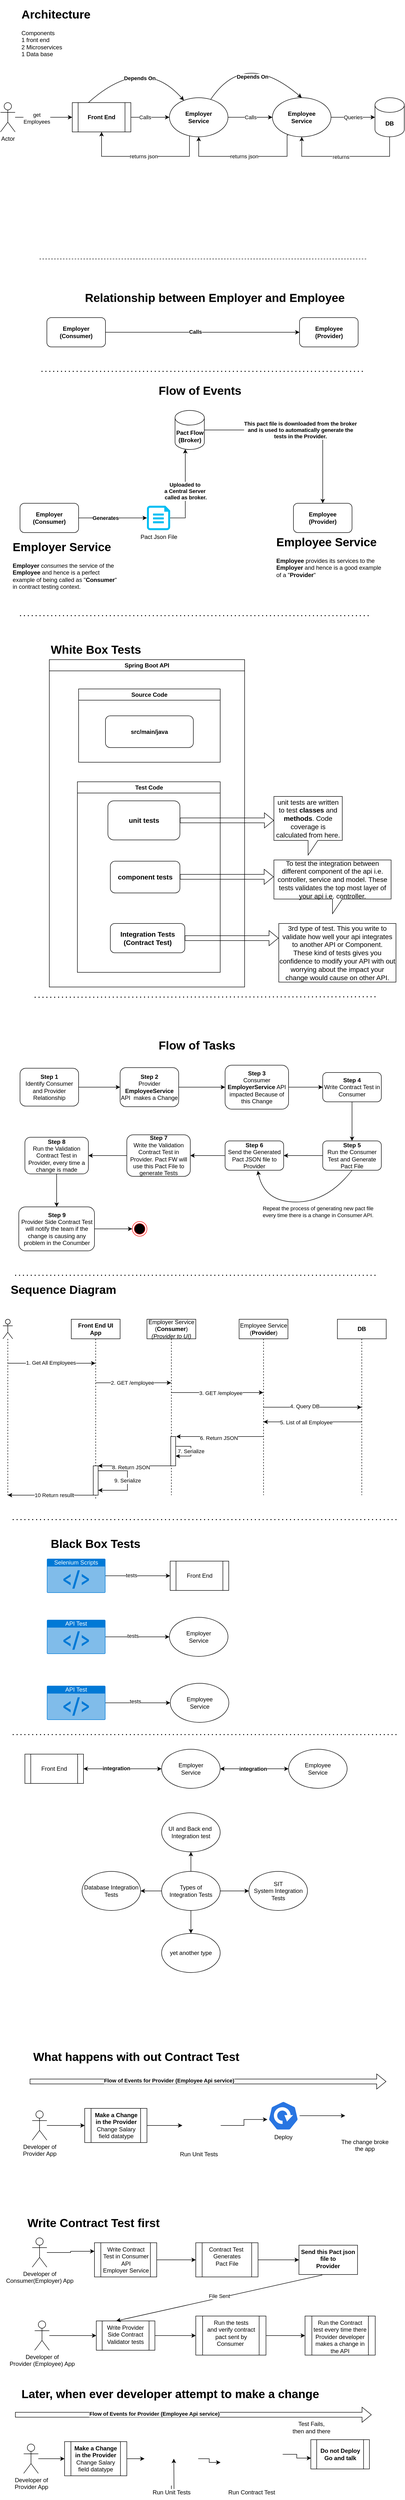 <mxfile version="21.2.3" type="github">
  <diagram name="Page-1" id="hXCuwG57mc-VUr_f1HP0">
    <mxGraphModel dx="1290" dy="1845" grid="1" gridSize="10" guides="1" tooltips="1" connect="1" arrows="1" fold="1" page="1" pageScale="1" pageWidth="827" pageHeight="1169" math="0" shadow="0">
      <root>
        <mxCell id="0" />
        <mxCell id="1" parent="0" />
        <mxCell id="xuCpeB7rJ87xg6paWrhZ-11" style="edgeStyle=orthogonalEdgeStyle;rounded=0;orthogonalLoop=1;jettySize=auto;html=1;entryX=0;entryY=0.5;entryDx=0;entryDy=0;entryPerimeter=0;" parent="1" source="xuCpeB7rJ87xg6paWrhZ-1" target="xuCpeB7rJ87xg6paWrhZ-6" edge="1">
          <mxGeometry relative="1" as="geometry" />
        </mxCell>
        <mxCell id="xuCpeB7rJ87xg6paWrhZ-12" value="Generates" style="edgeLabel;html=1;align=center;verticalAlign=middle;resizable=0;points=[];fontStyle=1" parent="xuCpeB7rJ87xg6paWrhZ-11" vertex="1" connectable="0">
          <mxGeometry x="-0.214" relative="1" as="geometry">
            <mxPoint as="offset" />
          </mxGeometry>
        </mxCell>
        <mxCell id="xuCpeB7rJ87xg6paWrhZ-1" value="Employer&lt;br&gt;(Consumer)" style="rounded=1;whiteSpace=wrap;html=1;fontStyle=1" parent="1" vertex="1">
          <mxGeometry x="40" y="480" width="120" height="60" as="geometry" />
        </mxCell>
        <mxCell id="xuCpeB7rJ87xg6paWrhZ-2" value="Employee&lt;br&gt;(Provider)" style="rounded=1;whiteSpace=wrap;html=1;fontStyle=1" parent="1" vertex="1">
          <mxGeometry x="600" y="480" width="120" height="60" as="geometry" />
        </mxCell>
        <mxCell id="xuCpeB7rJ87xg6paWrhZ-10" value="&lt;b&gt;This pact file is downloaded from the broker&lt;br&gt;and is used to automatically generate the&lt;br&gt;tests in the Provider.&lt;/b&gt;" style="edgeStyle=orthogonalEdgeStyle;rounded=0;orthogonalLoop=1;jettySize=auto;html=1;" parent="1" source="xuCpeB7rJ87xg6paWrhZ-3" target="xuCpeB7rJ87xg6paWrhZ-2" edge="1">
          <mxGeometry relative="1" as="geometry" />
        </mxCell>
        <mxCell id="xuCpeB7rJ87xg6paWrhZ-3" value="Pact Flow&lt;br&gt;(Broker)" style="shape=cylinder3;whiteSpace=wrap;html=1;boundedLbl=1;backgroundOutline=1;size=15;fontStyle=1" parent="1" vertex="1">
          <mxGeometry x="357.5" y="290" width="60" height="80" as="geometry" />
        </mxCell>
        <mxCell id="xuCpeB7rJ87xg6paWrhZ-4" value="&lt;h1&gt;Employer Service&lt;/h1&gt;&lt;p&gt;&lt;b&gt;Employer&lt;/b&gt;&amp;nbsp;c&lt;i&gt;onsumes&lt;/i&gt; the service of the &lt;b&gt;Employee&lt;/b&gt; and hence is a perfect example of being called as &quot;&lt;b&gt;Consumer&lt;/b&gt;&quot; in contract testing context.&lt;/p&gt;" style="text;html=1;strokeColor=none;fillColor=none;spacing=5;spacingTop=-20;whiteSpace=wrap;overflow=hidden;rounded=0;" parent="1" vertex="1">
          <mxGeometry x="20" y="550" width="225" height="120" as="geometry" />
        </mxCell>
        <mxCell id="xuCpeB7rJ87xg6paWrhZ-5" value="&lt;h1&gt;Employee Service&amp;nbsp;&lt;/h1&gt;&lt;p&gt;&lt;b&gt;Employee&lt;/b&gt;&amp;nbsp;provides its services to the &lt;b&gt;Employer&lt;/b&gt;&amp;nbsp;and hence is a good example of a &quot;&lt;b&gt;Provider&lt;/b&gt;&quot;&lt;/p&gt;" style="text;html=1;strokeColor=none;fillColor=none;spacing=5;spacingTop=-20;whiteSpace=wrap;overflow=hidden;rounded=0;" parent="1" vertex="1">
          <mxGeometry x="560" y="540" width="225" height="120" as="geometry" />
        </mxCell>
        <mxCell id="xuCpeB7rJ87xg6paWrhZ-9" value="&lt;b&gt;Uploaded to&amp;nbsp;&lt;br&gt;a Central Server&amp;nbsp;&lt;br&gt;called as broker.&lt;/b&gt;" style="edgeStyle=orthogonalEdgeStyle;rounded=0;orthogonalLoop=1;jettySize=auto;html=1;entryX=0.35;entryY=0.988;entryDx=0;entryDy=0;entryPerimeter=0;" parent="1" source="xuCpeB7rJ87xg6paWrhZ-6" target="xuCpeB7rJ87xg6paWrhZ-3" edge="1">
          <mxGeometry relative="1" as="geometry" />
        </mxCell>
        <mxCell id="xuCpeB7rJ87xg6paWrhZ-6" value="Pact Json File" style="verticalLabelPosition=bottom;html=1;verticalAlign=top;align=center;strokeColor=none;fillColor=#00BEF2;shape=mxgraph.azure.cloud_services_configuration_file;pointerEvents=1;" parent="1" vertex="1">
          <mxGeometry x="300" y="485" width="47.5" height="50" as="geometry" />
        </mxCell>
        <mxCell id="xuCpeB7rJ87xg6paWrhZ-15" style="edgeStyle=orthogonalEdgeStyle;rounded=0;orthogonalLoop=1;jettySize=auto;html=1;entryX=0;entryY=0.5;entryDx=0;entryDy=0;" parent="1" source="xuCpeB7rJ87xg6paWrhZ-13" target="xuCpeB7rJ87xg6paWrhZ-14" edge="1">
          <mxGeometry relative="1" as="geometry" />
        </mxCell>
        <mxCell id="xuCpeB7rJ87xg6paWrhZ-16" value="Calls" style="edgeLabel;html=1;align=center;verticalAlign=middle;resizable=0;points=[];fontStyle=1" parent="xuCpeB7rJ87xg6paWrhZ-15" vertex="1" connectable="0">
          <mxGeometry x="-0.077" y="1" relative="1" as="geometry">
            <mxPoint as="offset" />
          </mxGeometry>
        </mxCell>
        <mxCell id="xuCpeB7rJ87xg6paWrhZ-13" value="Employer&lt;br&gt;(Consumer)" style="rounded=1;whiteSpace=wrap;html=1;fontStyle=1" parent="1" vertex="1">
          <mxGeometry x="95" y="100" width="120" height="60" as="geometry" />
        </mxCell>
        <mxCell id="xuCpeB7rJ87xg6paWrhZ-14" value="Employee&lt;br&gt;(Provider)" style="rounded=1;whiteSpace=wrap;html=1;fontStyle=1" parent="1" vertex="1">
          <mxGeometry x="612.5" y="100" width="120" height="60" as="geometry" />
        </mxCell>
        <mxCell id="xuCpeB7rJ87xg6paWrhZ-17" value="" style="endArrow=none;dashed=1;html=1;dashPattern=1 3;strokeWidth=2;rounded=0;" parent="1" edge="1">
          <mxGeometry width="50" height="50" relative="1" as="geometry">
            <mxPoint x="84" y="210" as="sourcePoint" />
            <mxPoint x="744" y="210" as="targetPoint" />
          </mxGeometry>
        </mxCell>
        <mxCell id="xuCpeB7rJ87xg6paWrhZ-18" value="&lt;h1&gt;Flow of Events&lt;/h1&gt;" style="text;html=1;strokeColor=none;fillColor=none;spacing=5;spacingTop=-20;whiteSpace=wrap;overflow=hidden;rounded=0;" parent="1" vertex="1">
          <mxGeometry x="319" y="230" width="190" height="30" as="geometry" />
        </mxCell>
        <mxCell id="xuCpeB7rJ87xg6paWrhZ-19" value="&lt;h1&gt;Relationship between Employer and Employee&lt;/h1&gt;" style="text;html=1;strokeColor=none;fillColor=none;spacing=5;spacingTop=-20;whiteSpace=wrap;overflow=hidden;rounded=0;" parent="1" vertex="1">
          <mxGeometry x="167.5" y="40" width="565" height="60" as="geometry" />
        </mxCell>
        <mxCell id="xuCpeB7rJ87xg6paWrhZ-20" value="" style="endArrow=none;dashed=1;html=1;dashPattern=1 3;strokeWidth=2;rounded=0;" parent="1" edge="1">
          <mxGeometry width="50" height="50" relative="1" as="geometry">
            <mxPoint x="40" y="710" as="sourcePoint" />
            <mxPoint x="760" y="710" as="targetPoint" />
          </mxGeometry>
        </mxCell>
        <mxCell id="xuCpeB7rJ87xg6paWrhZ-21" value="Spring Boot API" style="swimlane;whiteSpace=wrap;html=1;fontStyle=1" parent="1" vertex="1">
          <mxGeometry x="100" y="800" width="400" height="670" as="geometry" />
        </mxCell>
        <mxCell id="xuCpeB7rJ87xg6paWrhZ-25" value="Test Code" style="swimlane;whiteSpace=wrap;html=1;fontStyle=1" parent="xuCpeB7rJ87xg6paWrhZ-21" vertex="1">
          <mxGeometry x="57.5" y="250" width="292.5" height="390" as="geometry" />
        </mxCell>
        <mxCell id="xuCpeB7rJ87xg6paWrhZ-28" value="&lt;font style=&quot;font-size: 14px;&quot;&gt;unit tests&lt;/font&gt;" style="rounded=1;whiteSpace=wrap;html=1;fontStyle=1" parent="xuCpeB7rJ87xg6paWrhZ-25" vertex="1">
          <mxGeometry x="62.5" y="39" width="147.5" height="80" as="geometry" />
        </mxCell>
        <mxCell id="xuCpeB7rJ87xg6paWrhZ-29" value="&lt;font style=&quot;font-size: 14px;&quot;&gt;component tests&lt;/font&gt;" style="rounded=1;whiteSpace=wrap;html=1;fontStyle=1" parent="xuCpeB7rJ87xg6paWrhZ-25" vertex="1">
          <mxGeometry x="67.5" y="162.5" width="142.5" height="65" as="geometry" />
        </mxCell>
        <mxCell id="xuCpeB7rJ87xg6paWrhZ-30" value="&lt;font style=&quot;font-size: 14px;&quot;&gt;Integration Tests&lt;br&gt;(Contract Test)&lt;/font&gt;" style="rounded=1;whiteSpace=wrap;html=1;fontStyle=1" parent="xuCpeB7rJ87xg6paWrhZ-25" vertex="1">
          <mxGeometry x="67.5" y="290" width="152.5" height="60" as="geometry" />
        </mxCell>
        <mxCell id="xuCpeB7rJ87xg6paWrhZ-37" value="" style="shape=flexArrow;endArrow=classic;html=1;rounded=0;" parent="xuCpeB7rJ87xg6paWrhZ-25" edge="1">
          <mxGeometry width="50" height="50" relative="1" as="geometry">
            <mxPoint x="210" y="194.5" as="sourcePoint" />
            <mxPoint x="402" y="194.5" as="targetPoint" />
          </mxGeometry>
        </mxCell>
        <mxCell id="xuCpeB7rJ87xg6paWrhZ-26" value="Source Code" style="swimlane;whiteSpace=wrap;html=1;fontStyle=1" parent="xuCpeB7rJ87xg6paWrhZ-21" vertex="1">
          <mxGeometry x="60" y="60" width="290" height="150" as="geometry" />
        </mxCell>
        <mxCell id="xuCpeB7rJ87xg6paWrhZ-27" value="src/main/java" style="rounded=1;whiteSpace=wrap;html=1;fontStyle=1" parent="xuCpeB7rJ87xg6paWrhZ-26" vertex="1">
          <mxGeometry x="55" y="55" width="180" height="65" as="geometry" />
        </mxCell>
        <mxCell id="xuCpeB7rJ87xg6paWrhZ-41" value="" style="shape=flexArrow;endArrow=classic;html=1;rounded=0;" parent="xuCpeB7rJ87xg6paWrhZ-21" edge="1">
          <mxGeometry width="50" height="50" relative="1" as="geometry">
            <mxPoint x="277.5" y="570" as="sourcePoint" />
            <mxPoint x="469.5" y="570" as="targetPoint" />
          </mxGeometry>
        </mxCell>
        <mxCell id="xuCpeB7rJ87xg6paWrhZ-35" value="" style="shape=flexArrow;endArrow=classic;html=1;rounded=0;" parent="1" source="xuCpeB7rJ87xg6paWrhZ-28" edge="1">
          <mxGeometry width="50" height="50" relative="1" as="geometry">
            <mxPoint x="430" y="1220" as="sourcePoint" />
            <mxPoint x="560" y="1129" as="targetPoint" />
          </mxGeometry>
        </mxCell>
        <mxCell id="xuCpeB7rJ87xg6paWrhZ-36" value="&lt;font style=&quot;font-size: 14px;&quot;&gt;unit tests are written to test &lt;b&gt;classes&lt;/b&gt; and &lt;b&gt;methods&lt;/b&gt;.&amp;nbsp;Code coverage is calculated from here.&lt;/font&gt;" style="shape=callout;whiteSpace=wrap;html=1;perimeter=calloutPerimeter;fontStyle=0" parent="1" vertex="1">
          <mxGeometry x="560" y="1080" width="140" height="120" as="geometry" />
        </mxCell>
        <mxCell id="xuCpeB7rJ87xg6paWrhZ-40" value="&lt;font style=&quot;font-size: 14px;&quot;&gt;To test the integration between different component of the api i.e. controller, service and model. These tests validates the top most layer of your api i.e. controller.&lt;/font&gt;" style="shape=callout;whiteSpace=wrap;html=1;perimeter=calloutPerimeter;fontStyle=0" parent="1" vertex="1">
          <mxGeometry x="560" y="1210" width="240" height="110" as="geometry" />
        </mxCell>
        <mxCell id="xuCpeB7rJ87xg6paWrhZ-42" value="&lt;font style=&quot;font-size: 14px;&quot;&gt;3rd type of test. This you write to validate how well your api integrates to another API or Component.&lt;br&gt;These kind of tests gives you confidence to modify your API with out worrying about the impact your change would cause on other API.&lt;/font&gt;" style="shape=callout;whiteSpace=wrap;html=1;perimeter=calloutPerimeter;fontStyle=0;size=0;position=0.17;position2=0.54;base=39;" parent="1" vertex="1">
          <mxGeometry x="570" y="1340" width="240" height="120" as="geometry" />
        </mxCell>
        <mxCell id="xuCpeB7rJ87xg6paWrhZ-43" value="" style="endArrow=none;dashed=1;html=1;dashPattern=1 3;strokeWidth=2;rounded=0;" parent="1" edge="1">
          <mxGeometry width="50" height="50" relative="1" as="geometry">
            <mxPoint x="70" y="1491" as="sourcePoint" />
            <mxPoint x="770" y="1490" as="targetPoint" />
          </mxGeometry>
        </mxCell>
        <mxCell id="SSDfRQaTrfwXQpy7WAfe-3" value="" style="edgeStyle=orthogonalEdgeStyle;rounded=0;orthogonalLoop=1;jettySize=auto;html=1;" parent="1" source="SSDfRQaTrfwXQpy7WAfe-1" target="SSDfRQaTrfwXQpy7WAfe-2" edge="1">
          <mxGeometry relative="1" as="geometry" />
        </mxCell>
        <mxCell id="SSDfRQaTrfwXQpy7WAfe-1" value="&lt;b&gt;Step 1&lt;/b&gt;&lt;br&gt;Identify Consumer and Provider Relationship" style="rounded=1;whiteSpace=wrap;html=1;" parent="1" vertex="1">
          <mxGeometry x="40" y="1636.25" width="120" height="77.5" as="geometry" />
        </mxCell>
        <mxCell id="SSDfRQaTrfwXQpy7WAfe-5" value="" style="edgeStyle=orthogonalEdgeStyle;rounded=0;orthogonalLoop=1;jettySize=auto;html=1;" parent="1" source="SSDfRQaTrfwXQpy7WAfe-2" target="SSDfRQaTrfwXQpy7WAfe-4" edge="1">
          <mxGeometry relative="1" as="geometry" />
        </mxCell>
        <mxCell id="SSDfRQaTrfwXQpy7WAfe-2" value="&lt;b&gt;Step 2&lt;br&gt;&lt;/b&gt;Provider &lt;b&gt;EmployeeService&lt;/b&gt; API&amp;nbsp; makes a Change" style="rounded=1;whiteSpace=wrap;html=1;" parent="1" vertex="1">
          <mxGeometry x="245" y="1635" width="120" height="80" as="geometry" />
        </mxCell>
        <mxCell id="SSDfRQaTrfwXQpy7WAfe-7" value="" style="edgeStyle=orthogonalEdgeStyle;rounded=0;orthogonalLoop=1;jettySize=auto;html=1;" parent="1" source="SSDfRQaTrfwXQpy7WAfe-4" target="SSDfRQaTrfwXQpy7WAfe-6" edge="1">
          <mxGeometry relative="1" as="geometry" />
        </mxCell>
        <mxCell id="SSDfRQaTrfwXQpy7WAfe-4" value="&lt;b&gt;Step 3&lt;br&gt;&lt;/b&gt;Consumer &lt;b&gt;EmployerService&lt;/b&gt; API impacted Because of this Change" style="whiteSpace=wrap;html=1;rounded=1;" parent="1" vertex="1">
          <mxGeometry x="460" y="1630" width="130" height="90" as="geometry" />
        </mxCell>
        <mxCell id="SSDfRQaTrfwXQpy7WAfe-9" value="" style="edgeStyle=orthogonalEdgeStyle;rounded=0;orthogonalLoop=1;jettySize=auto;html=1;" parent="1" source="SSDfRQaTrfwXQpy7WAfe-6" target="SSDfRQaTrfwXQpy7WAfe-8" edge="1">
          <mxGeometry relative="1" as="geometry" />
        </mxCell>
        <mxCell id="SSDfRQaTrfwXQpy7WAfe-6" value="&lt;b&gt;Step 4&lt;br&gt;&lt;/b&gt;Write Contract Test in Consumer" style="whiteSpace=wrap;html=1;rounded=1;" parent="1" vertex="1">
          <mxGeometry x="660" y="1645" width="120" height="60" as="geometry" />
        </mxCell>
        <mxCell id="SSDfRQaTrfwXQpy7WAfe-11" value="" style="edgeStyle=orthogonalEdgeStyle;rounded=0;orthogonalLoop=1;jettySize=auto;html=1;" parent="1" source="SSDfRQaTrfwXQpy7WAfe-8" target="SSDfRQaTrfwXQpy7WAfe-10" edge="1">
          <mxGeometry relative="1" as="geometry" />
        </mxCell>
        <mxCell id="SSDfRQaTrfwXQpy7WAfe-8" value="&lt;b&gt;Step 5&lt;br&gt;&lt;/b&gt;Run the Consumer Test and Generate Pact File" style="whiteSpace=wrap;html=1;rounded=1;" parent="1" vertex="1">
          <mxGeometry x="660" y="1785" width="120" height="60" as="geometry" />
        </mxCell>
        <mxCell id="SSDfRQaTrfwXQpy7WAfe-13" value="" style="edgeStyle=orthogonalEdgeStyle;rounded=0;orthogonalLoop=1;jettySize=auto;html=1;" parent="1" source="SSDfRQaTrfwXQpy7WAfe-10" target="SSDfRQaTrfwXQpy7WAfe-12" edge="1">
          <mxGeometry relative="1" as="geometry" />
        </mxCell>
        <mxCell id="SSDfRQaTrfwXQpy7WAfe-10" value="&lt;b&gt;Step 6&lt;br&gt;&lt;/b&gt;Send the Generated Pact JSON file to Provider" style="whiteSpace=wrap;html=1;rounded=1;" parent="1" vertex="1">
          <mxGeometry x="460" y="1785" width="120" height="60" as="geometry" />
        </mxCell>
        <mxCell id="SSDfRQaTrfwXQpy7WAfe-15" value="" style="edgeStyle=orthogonalEdgeStyle;rounded=0;orthogonalLoop=1;jettySize=auto;html=1;" parent="1" source="SSDfRQaTrfwXQpy7WAfe-12" target="SSDfRQaTrfwXQpy7WAfe-14" edge="1">
          <mxGeometry relative="1" as="geometry" />
        </mxCell>
        <mxCell id="SSDfRQaTrfwXQpy7WAfe-12" value="&lt;b&gt;Step 7&lt;br&gt;&lt;/b&gt;Write the Validation Contract Test in Provider. Pact FW will use this Pact File to generate Tests" style="whiteSpace=wrap;html=1;rounded=1;" parent="1" vertex="1">
          <mxGeometry x="258.75" y="1772.5" width="130" height="85" as="geometry" />
        </mxCell>
        <mxCell id="SSDfRQaTrfwXQpy7WAfe-17" value="" style="edgeStyle=orthogonalEdgeStyle;rounded=0;orthogonalLoop=1;jettySize=auto;html=1;" parent="1" source="SSDfRQaTrfwXQpy7WAfe-14" target="SSDfRQaTrfwXQpy7WAfe-16" edge="1">
          <mxGeometry relative="1" as="geometry" />
        </mxCell>
        <mxCell id="SSDfRQaTrfwXQpy7WAfe-14" value="&lt;b&gt;Step 8&lt;br&gt;&lt;/b&gt;Run the Validation Contract Test in Provider, every time a change is made" style="whiteSpace=wrap;html=1;rounded=1;" parent="1" vertex="1">
          <mxGeometry x="50" y="1777.5" width="130" height="75" as="geometry" />
        </mxCell>
        <mxCell id="SSDfRQaTrfwXQpy7WAfe-21" style="edgeStyle=orthogonalEdgeStyle;rounded=0;orthogonalLoop=1;jettySize=auto;html=1;" parent="1" source="SSDfRQaTrfwXQpy7WAfe-16" target="SSDfRQaTrfwXQpy7WAfe-20" edge="1">
          <mxGeometry relative="1" as="geometry" />
        </mxCell>
        <mxCell id="SSDfRQaTrfwXQpy7WAfe-16" value="&lt;b&gt;Step 9&lt;br&gt;&lt;/b&gt;Provider Side Contract Test will notify the team if the change is causing any problem in the Conumber" style="whiteSpace=wrap;html=1;rounded=1;" parent="1" vertex="1">
          <mxGeometry x="37.5" y="1920" width="155" height="90" as="geometry" />
        </mxCell>
        <mxCell id="SSDfRQaTrfwXQpy7WAfe-20" value="" style="ellipse;html=1;shape=endState;fillColor=#000000;strokeColor=#ff0000;" parent="1" vertex="1">
          <mxGeometry x="270" y="1950" width="30" height="30" as="geometry" />
        </mxCell>
        <mxCell id="SSDfRQaTrfwXQpy7WAfe-23" value="&lt;h1&gt;Flow of Tasks&lt;/h1&gt;&lt;p&gt;&lt;br&gt;&lt;/p&gt;" style="text;html=1;strokeColor=none;fillColor=none;spacing=5;spacingTop=-20;whiteSpace=wrap;overflow=hidden;rounded=0;" parent="1" vertex="1">
          <mxGeometry x="319" y="1570" width="177.5" height="40" as="geometry" />
        </mxCell>
        <mxCell id="SSDfRQaTrfwXQpy7WAfe-24" value="" style="curved=1;endArrow=classic;html=1;rounded=0;exitX=0.5;exitY=1;exitDx=0;exitDy=0;entryX=0.558;entryY=1.017;entryDx=0;entryDy=0;entryPerimeter=0;" parent="1" source="SSDfRQaTrfwXQpy7WAfe-8" target="SSDfRQaTrfwXQpy7WAfe-10" edge="1">
          <mxGeometry width="50" height="50" relative="1" as="geometry">
            <mxPoint x="400" y="1770" as="sourcePoint" />
            <mxPoint x="450" y="1720" as="targetPoint" />
            <Array as="points">
              <mxPoint x="670" y="1910" />
              <mxPoint x="540" y="1910" />
            </Array>
          </mxGeometry>
        </mxCell>
        <mxCell id="SSDfRQaTrfwXQpy7WAfe-25" value="Repeat the process of generating new pact file&lt;br&gt;every time there is a change in Consumer API." style="edgeLabel;html=1;align=center;verticalAlign=middle;resizable=0;points=[];" parent="SSDfRQaTrfwXQpy7WAfe-24" vertex="1" connectable="0">
          <mxGeometry x="0.125" y="-1" relative="1" as="geometry">
            <mxPoint x="54" y="21" as="offset" />
          </mxGeometry>
        </mxCell>
        <mxCell id="ojbrKZzcA-9iVjjLfroX-1" value="" style="endArrow=none;dashed=1;html=1;dashPattern=1 3;strokeWidth=2;rounded=0;" parent="1" edge="1">
          <mxGeometry width="50" height="50" relative="1" as="geometry">
            <mxPoint x="30" y="2060" as="sourcePoint" />
            <mxPoint x="770" y="2060" as="targetPoint" />
          </mxGeometry>
        </mxCell>
        <mxCell id="ojbrKZzcA-9iVjjLfroX-6" style="edgeStyle=elbowEdgeStyle;rounded=0;orthogonalLoop=1;jettySize=auto;html=1;elbow=vertical;curved=0;" parent="1" source="ojbrKZzcA-9iVjjLfroX-2" target="5X4z96DP56Vmgs2SkKgL-27" edge="1">
          <mxGeometry relative="1" as="geometry">
            <Array as="points">
              <mxPoint x="120" y="2240" />
            </Array>
            <mxPoint x="180" y="2240" as="targetPoint" />
          </mxGeometry>
        </mxCell>
        <mxCell id="ojbrKZzcA-9iVjjLfroX-10" value="1. Get All Employees" style="edgeLabel;html=1;align=center;verticalAlign=middle;resizable=0;points=[];" parent="ojbrKZzcA-9iVjjLfroX-6" vertex="1" connectable="0">
          <mxGeometry x="-0.374" y="1" relative="1" as="geometry">
            <mxPoint x="32" as="offset" />
          </mxGeometry>
        </mxCell>
        <mxCell id="ojbrKZzcA-9iVjjLfroX-2" value="" style="shape=umlLifeline;perimeter=lifelinePerimeter;whiteSpace=wrap;html=1;container=1;dropTarget=0;collapsible=0;recursiveResize=0;outlineConnect=0;portConstraint=eastwest;newEdgeStyle={&quot;edgeStyle&quot;:&quot;elbowEdgeStyle&quot;,&quot;elbow&quot;:&quot;vertical&quot;,&quot;curved&quot;:0,&quot;rounded&quot;:0};participant=umlActor;" parent="1" vertex="1">
          <mxGeometry x="5" y="2150" width="20" height="360" as="geometry" />
        </mxCell>
        <mxCell id="ojbrKZzcA-9iVjjLfroX-7" style="edgeStyle=elbowEdgeStyle;rounded=0;orthogonalLoop=1;jettySize=auto;html=1;elbow=vertical;curved=0;" parent="1" source="5X4z96DP56Vmgs2SkKgL-27" target="ojbrKZzcA-9iVjjLfroX-3" edge="1">
          <mxGeometry relative="1" as="geometry">
            <Array as="points">
              <mxPoint x="260" y="2280" />
            </Array>
          </mxGeometry>
        </mxCell>
        <mxCell id="ojbrKZzcA-9iVjjLfroX-11" value="2. GET /employee" style="edgeLabel;html=1;align=center;verticalAlign=middle;resizable=0;points=[];" parent="ojbrKZzcA-9iVjjLfroX-7" vertex="1" connectable="0">
          <mxGeometry x="-0.253" y="3" relative="1" as="geometry">
            <mxPoint x="17" y="3" as="offset" />
          </mxGeometry>
        </mxCell>
        <mxCell id="ojbrKZzcA-9iVjjLfroX-19" style="edgeStyle=elbowEdgeStyle;rounded=0;orthogonalLoop=1;jettySize=auto;html=1;elbow=vertical;curved=0;entryX=1;entryY=0;entryDx=0;entryDy=0;entryPerimeter=0;" parent="1" target="5X4z96DP56Vmgs2SkKgL-28" edge="1">
          <mxGeometry relative="1" as="geometry">
            <Array as="points">
              <mxPoint x="229.25" y="2450" />
            </Array>
            <mxPoint x="358.75" y="2450" as="sourcePoint" />
            <mxPoint x="209.25" y="2450" as="targetPoint" />
          </mxGeometry>
        </mxCell>
        <mxCell id="ojbrKZzcA-9iVjjLfroX-20" value="8. Return JSON" style="edgeLabel;html=1;align=center;verticalAlign=middle;resizable=0;points=[];" parent="ojbrKZzcA-9iVjjLfroX-19" vertex="1" connectable="0">
          <mxGeometry x="0.174" y="3" relative="1" as="geometry">
            <mxPoint x="1" as="offset" />
          </mxGeometry>
        </mxCell>
        <mxCell id="5X4z96DP56Vmgs2SkKgL-32" style="edgeStyle=elbowEdgeStyle;rounded=0;orthogonalLoop=1;jettySize=auto;html=1;elbow=vertical;curved=0;" parent="1" source="ojbrKZzcA-9iVjjLfroX-3" target="ojbrKZzcA-9iVjjLfroX-4" edge="1">
          <mxGeometry relative="1" as="geometry">
            <Array as="points">
              <mxPoint x="450" y="2300" />
            </Array>
          </mxGeometry>
        </mxCell>
        <mxCell id="5X4z96DP56Vmgs2SkKgL-33" value="3. GET /employee" style="edgeLabel;html=1;align=center;verticalAlign=middle;resizable=0;points=[];" parent="5X4z96DP56Vmgs2SkKgL-32" vertex="1" connectable="0">
          <mxGeometry x="-0.507" y="-1" relative="1" as="geometry">
            <mxPoint x="54" as="offset" />
          </mxGeometry>
        </mxCell>
        <mxCell id="ojbrKZzcA-9iVjjLfroX-3" value="Employer Service&lt;br&gt;(&lt;b&gt;Consumer&lt;/b&gt;)&lt;br&gt;&lt;i&gt;(Provider to UI)&lt;/i&gt;" style="shape=umlLifeline;perimeter=lifelinePerimeter;whiteSpace=wrap;html=1;container=1;dropTarget=0;collapsible=0;recursiveResize=0;outlineConnect=0;portConstraint=eastwest;newEdgeStyle={&quot;edgeStyle&quot;:&quot;elbowEdgeStyle&quot;,&quot;elbow&quot;:&quot;vertical&quot;,&quot;curved&quot;:0,&quot;rounded&quot;:0};" parent="1" vertex="1">
          <mxGeometry x="300" y="2150" width="100" height="360" as="geometry" />
        </mxCell>
        <mxCell id="ojbrKZzcA-9iVjjLfroX-16" value="" style="html=1;points=[];perimeter=orthogonalPerimeter;outlineConnect=0;targetShapes=umlLifeline;portConstraint=eastwest;newEdgeStyle={&quot;edgeStyle&quot;:&quot;elbowEdgeStyle&quot;,&quot;elbow&quot;:&quot;vertical&quot;,&quot;curved&quot;:0,&quot;rounded&quot;:0};" parent="ojbrKZzcA-9iVjjLfroX-3" vertex="1">
          <mxGeometry x="48.75" y="240" width="10" height="60" as="geometry" />
        </mxCell>
        <mxCell id="ojbrKZzcA-9iVjjLfroX-18" value="7. Serialize" style="edgeStyle=elbowEdgeStyle;rounded=0;orthogonalLoop=1;jettySize=auto;html=1;elbow=vertical;curved=0;" parent="ojbrKZzcA-9iVjjLfroX-3" source="ojbrKZzcA-9iVjjLfroX-16" target="ojbrKZzcA-9iVjjLfroX-16" edge="1">
          <mxGeometry relative="1" as="geometry">
            <Array as="points">
              <mxPoint x="90" y="260" />
            </Array>
          </mxGeometry>
        </mxCell>
        <mxCell id="ojbrKZzcA-9iVjjLfroX-8" style="edgeStyle=elbowEdgeStyle;rounded=0;orthogonalLoop=1;jettySize=auto;html=1;elbow=vertical;curved=0;" parent="1" source="ojbrKZzcA-9iVjjLfroX-4" target="ojbrKZzcA-9iVjjLfroX-5" edge="1">
          <mxGeometry relative="1" as="geometry">
            <Array as="points">
              <mxPoint x="670" y="2330" />
              <mxPoint x="640" y="2320" />
            </Array>
          </mxGeometry>
        </mxCell>
        <mxCell id="ojbrKZzcA-9iVjjLfroX-9" value="4. Query DB" style="edgeLabel;html=1;align=center;verticalAlign=middle;resizable=0;points=[];" parent="ojbrKZzcA-9iVjjLfroX-8" vertex="1" connectable="0">
          <mxGeometry x="-0.168" y="2" relative="1" as="geometry">
            <mxPoint as="offset" />
          </mxGeometry>
        </mxCell>
        <mxCell id="ojbrKZzcA-9iVjjLfroX-14" style="edgeStyle=elbowEdgeStyle;rounded=0;orthogonalLoop=1;jettySize=auto;html=1;elbow=vertical;curved=0;" parent="1" source="ojbrKZzcA-9iVjjLfroX-4" edge="1">
          <mxGeometry relative="1" as="geometry">
            <mxPoint x="360" y="2390" as="targetPoint" />
            <Array as="points">
              <mxPoint x="430" y="2390" />
            </Array>
          </mxGeometry>
        </mxCell>
        <mxCell id="ojbrKZzcA-9iVjjLfroX-15" value="6. Return JSON" style="edgeLabel;html=1;align=center;verticalAlign=middle;resizable=0;points=[];" parent="ojbrKZzcA-9iVjjLfroX-14" vertex="1" connectable="0">
          <mxGeometry x="0.264" y="3" relative="1" as="geometry">
            <mxPoint x="21" as="offset" />
          </mxGeometry>
        </mxCell>
        <mxCell id="ojbrKZzcA-9iVjjLfroX-4" value="Employee Service&lt;br&gt;(&lt;b&gt;Provider&lt;/b&gt;)" style="shape=umlLifeline;perimeter=lifelinePerimeter;whiteSpace=wrap;html=1;container=1;dropTarget=0;collapsible=0;recursiveResize=0;outlineConnect=0;portConstraint=eastwest;newEdgeStyle={&quot;edgeStyle&quot;:&quot;elbowEdgeStyle&quot;,&quot;elbow&quot;:&quot;vertical&quot;,&quot;curved&quot;:0,&quot;rounded&quot;:0};" parent="1" vertex="1">
          <mxGeometry x="488.75" y="2150" width="100" height="360" as="geometry" />
        </mxCell>
        <mxCell id="ojbrKZzcA-9iVjjLfroX-12" style="edgeStyle=elbowEdgeStyle;rounded=0;orthogonalLoop=1;jettySize=auto;html=1;elbow=vertical;curved=0;" parent="1" source="ojbrKZzcA-9iVjjLfroX-5" target="ojbrKZzcA-9iVjjLfroX-4" edge="1">
          <mxGeometry relative="1" as="geometry">
            <Array as="points">
              <mxPoint x="630" y="2360" />
            </Array>
          </mxGeometry>
        </mxCell>
        <mxCell id="ojbrKZzcA-9iVjjLfroX-13" value="5. List of all Employee" style="edgeLabel;html=1;align=center;verticalAlign=middle;resizable=0;points=[];" parent="ojbrKZzcA-9iVjjLfroX-12" vertex="1" connectable="0">
          <mxGeometry x="0.307" y="1" relative="1" as="geometry">
            <mxPoint x="17" as="offset" />
          </mxGeometry>
        </mxCell>
        <mxCell id="ojbrKZzcA-9iVjjLfroX-5" value="&lt;b&gt;DB&lt;/b&gt;" style="shape=umlLifeline;perimeter=lifelinePerimeter;whiteSpace=wrap;html=1;container=1;dropTarget=0;collapsible=0;recursiveResize=0;outlineConnect=0;portConstraint=eastwest;newEdgeStyle={&quot;edgeStyle&quot;:&quot;elbowEdgeStyle&quot;,&quot;elbow&quot;:&quot;vertical&quot;,&quot;curved&quot;:0,&quot;rounded&quot;:0};" parent="1" vertex="1">
          <mxGeometry x="690" y="2150" width="100" height="360" as="geometry" />
        </mxCell>
        <mxCell id="ojbrKZzcA-9iVjjLfroX-21" value="&lt;h1&gt;Sequence Diagram&lt;/h1&gt;" style="text;html=1;strokeColor=none;fillColor=none;spacing=5;spacingTop=-20;whiteSpace=wrap;overflow=hidden;rounded=0;" parent="1" vertex="1">
          <mxGeometry x="16" y="2070" width="330" height="50" as="geometry" />
        </mxCell>
        <mxCell id="5X4z96DP56Vmgs2SkKgL-1" value="" style="endArrow=none;dashed=1;html=1;rounded=0;" parent="1" edge="1">
          <mxGeometry width="50" height="50" relative="1" as="geometry">
            <mxPoint x="80" y="-20" as="sourcePoint" />
            <mxPoint x="750" y="-20" as="targetPoint" />
          </mxGeometry>
        </mxCell>
        <mxCell id="5X4z96DP56Vmgs2SkKgL-19" style="edgeStyle=orthogonalEdgeStyle;rounded=0;orthogonalLoop=1;jettySize=auto;html=1;entryX=0;entryY=0.5;entryDx=0;entryDy=0;" parent="1" source="5X4z96DP56Vmgs2SkKgL-4" target="5X4z96DP56Vmgs2SkKgL-5" edge="1">
          <mxGeometry relative="1" as="geometry" />
        </mxCell>
        <mxCell id="5X4z96DP56Vmgs2SkKgL-20" value="get&lt;br&gt;Employees" style="edgeLabel;html=1;align=center;verticalAlign=middle;resizable=0;points=[];" parent="5X4z96DP56Vmgs2SkKgL-19" vertex="1" connectable="0">
          <mxGeometry x="-0.25" y="-1" relative="1" as="geometry">
            <mxPoint y="1" as="offset" />
          </mxGeometry>
        </mxCell>
        <mxCell id="5X4z96DP56Vmgs2SkKgL-4" value="Actor" style="shape=umlActor;verticalLabelPosition=bottom;verticalAlign=top;html=1;outlineConnect=0;" parent="1" vertex="1">
          <mxGeometry y="-340" width="30" height="60" as="geometry" />
        </mxCell>
        <mxCell id="5X4z96DP56Vmgs2SkKgL-11" style="edgeStyle=orthogonalEdgeStyle;rounded=0;orthogonalLoop=1;jettySize=auto;html=1;" parent="1" source="5X4z96DP56Vmgs2SkKgL-5" target="5X4z96DP56Vmgs2SkKgL-10" edge="1">
          <mxGeometry relative="1" as="geometry" />
        </mxCell>
        <mxCell id="5X4z96DP56Vmgs2SkKgL-12" value="Calls" style="edgeLabel;html=1;align=center;verticalAlign=middle;resizable=0;points=[];" parent="5X4z96DP56Vmgs2SkKgL-11" vertex="1" connectable="0">
          <mxGeometry x="-0.266" y="1" relative="1" as="geometry">
            <mxPoint y="1" as="offset" />
          </mxGeometry>
        </mxCell>
        <mxCell id="5X4z96DP56Vmgs2SkKgL-5" value="Front End" style="shape=process;whiteSpace=wrap;html=1;backgroundOutline=1;fontStyle=1" parent="1" vertex="1">
          <mxGeometry x="147" y="-340" width="120" height="60" as="geometry" />
        </mxCell>
        <mxCell id="5X4z96DP56Vmgs2SkKgL-15" style="edgeStyle=orthogonalEdgeStyle;rounded=0;orthogonalLoop=1;jettySize=auto;html=1;" parent="1" source="5X4z96DP56Vmgs2SkKgL-6" target="5X4z96DP56Vmgs2SkKgL-9" edge="1">
          <mxGeometry relative="1" as="geometry">
            <Array as="points">
              <mxPoint x="797" y="-230" />
              <mxPoint x="617" y="-230" />
            </Array>
          </mxGeometry>
        </mxCell>
        <mxCell id="5X4z96DP56Vmgs2SkKgL-16" value="returns" style="edgeLabel;html=1;align=center;verticalAlign=middle;resizable=0;points=[];" parent="5X4z96DP56Vmgs2SkKgL-15" vertex="1" connectable="0">
          <mxGeometry x="0.077" y="1" relative="1" as="geometry">
            <mxPoint as="offset" />
          </mxGeometry>
        </mxCell>
        <mxCell id="5X4z96DP56Vmgs2SkKgL-6" value="DB" style="shape=cylinder3;whiteSpace=wrap;html=1;boundedLbl=1;backgroundOutline=1;size=15;fontStyle=1" parent="1" vertex="1">
          <mxGeometry x="767" y="-350" width="60" height="80" as="geometry" />
        </mxCell>
        <mxCell id="5X4z96DP56Vmgs2SkKgL-14" value="Queries" style="edgeStyle=orthogonalEdgeStyle;rounded=0;orthogonalLoop=1;jettySize=auto;html=1;" parent="1" source="5X4z96DP56Vmgs2SkKgL-9" target="5X4z96DP56Vmgs2SkKgL-6" edge="1">
          <mxGeometry relative="1" as="geometry" />
        </mxCell>
        <mxCell id="5X4z96DP56Vmgs2SkKgL-17" value="returns json" style="edgeStyle=orthogonalEdgeStyle;rounded=0;orthogonalLoop=1;jettySize=auto;html=1;exitX=0.267;exitY=0.956;exitDx=0;exitDy=0;exitPerimeter=0;" parent="1" source="5X4z96DP56Vmgs2SkKgL-9" target="5X4z96DP56Vmgs2SkKgL-10" edge="1">
          <mxGeometry relative="1" as="geometry">
            <Array as="points">
              <mxPoint x="587" y="-273" />
              <mxPoint x="587" y="-230" />
              <mxPoint x="406" y="-230" />
            </Array>
          </mxGeometry>
        </mxCell>
        <mxCell id="5X4z96DP56Vmgs2SkKgL-9" value="Employee&lt;br&gt;Service" style="ellipse;whiteSpace=wrap;html=1;fontStyle=1" parent="1" vertex="1">
          <mxGeometry x="557" y="-350" width="120" height="80" as="geometry" />
        </mxCell>
        <mxCell id="5X4z96DP56Vmgs2SkKgL-13" value="Calls" style="edgeStyle=orthogonalEdgeStyle;rounded=0;orthogonalLoop=1;jettySize=auto;html=1;" parent="1" source="5X4z96DP56Vmgs2SkKgL-10" target="5X4z96DP56Vmgs2SkKgL-9" edge="1">
          <mxGeometry relative="1" as="geometry" />
        </mxCell>
        <mxCell id="5X4z96DP56Vmgs2SkKgL-18" value="returns json" style="edgeStyle=orthogonalEdgeStyle;rounded=0;orthogonalLoop=1;jettySize=auto;html=1;" parent="1" source="5X4z96DP56Vmgs2SkKgL-10" target="5X4z96DP56Vmgs2SkKgL-5" edge="1">
          <mxGeometry relative="1" as="geometry">
            <Array as="points">
              <mxPoint x="387" y="-230" />
              <mxPoint x="207" y="-230" />
            </Array>
          </mxGeometry>
        </mxCell>
        <mxCell id="5X4z96DP56Vmgs2SkKgL-10" value="Employer&lt;br&gt;Service" style="ellipse;whiteSpace=wrap;html=1;fontStyle=1" parent="1" vertex="1">
          <mxGeometry x="346" y="-350" width="120" height="80" as="geometry" />
        </mxCell>
        <mxCell id="5X4z96DP56Vmgs2SkKgL-21" value="&lt;h1&gt;Architecture&lt;/h1&gt;&lt;div&gt;Components&lt;/div&gt;&lt;div&gt;1 front end&lt;/div&gt;&lt;div&gt;2 Microservices&lt;/div&gt;&lt;div&gt;1 Data base&lt;/div&gt;" style="text;html=1;strokeColor=none;fillColor=none;spacing=5;spacingTop=-20;whiteSpace=wrap;overflow=hidden;rounded=0;" parent="1" vertex="1">
          <mxGeometry x="37.5" y="-540" width="190" height="120" as="geometry" />
        </mxCell>
        <mxCell id="5X4z96DP56Vmgs2SkKgL-22" value="" style="curved=1;endArrow=classic;html=1;rounded=0;entryX=0.5;entryY=0;entryDx=0;entryDy=0;" parent="1" source="5X4z96DP56Vmgs2SkKgL-10" target="5X4z96DP56Vmgs2SkKgL-9" edge="1">
          <mxGeometry width="50" height="50" relative="1" as="geometry">
            <mxPoint x="388.75" y="-350" as="sourcePoint" />
            <mxPoint x="610" y="-360" as="targetPoint" />
            <Array as="points">
              <mxPoint x="500" y="-450" />
            </Array>
          </mxGeometry>
        </mxCell>
        <mxCell id="5X4z96DP56Vmgs2SkKgL-24" value="Depends On" style="edgeLabel;html=1;align=center;verticalAlign=middle;resizable=0;points=[];fontStyle=1" parent="5X4z96DP56Vmgs2SkKgL-22" vertex="1" connectable="0">
          <mxGeometry x="0.252" y="-32" relative="1" as="geometry">
            <mxPoint x="-1" as="offset" />
          </mxGeometry>
        </mxCell>
        <mxCell id="5X4z96DP56Vmgs2SkKgL-25" value="" style="curved=1;endArrow=classic;html=1;rounded=0;" parent="1" target="5X4z96DP56Vmgs2SkKgL-10" edge="1">
          <mxGeometry width="50" height="50" relative="1" as="geometry">
            <mxPoint x="180" y="-340" as="sourcePoint" />
            <mxPoint x="401.25" y="-350" as="targetPoint" />
            <Array as="points">
              <mxPoint x="291.25" y="-440" />
            </Array>
          </mxGeometry>
        </mxCell>
        <mxCell id="5X4z96DP56Vmgs2SkKgL-26" value="Depends On" style="edgeLabel;html=1;align=center;verticalAlign=middle;resizable=0;points=[];fontStyle=1" parent="5X4z96DP56Vmgs2SkKgL-25" vertex="1" connectable="0">
          <mxGeometry x="0.252" y="-32" relative="1" as="geometry">
            <mxPoint x="2" y="11" as="offset" />
          </mxGeometry>
        </mxCell>
        <mxCell id="5X4z96DP56Vmgs2SkKgL-35" style="edgeStyle=elbowEdgeStyle;rounded=0;orthogonalLoop=1;jettySize=auto;html=1;elbow=horizontal;curved=0;" parent="1" source="5X4z96DP56Vmgs2SkKgL-27" target="ojbrKZzcA-9iVjjLfroX-2" edge="1">
          <mxGeometry relative="1" as="geometry">
            <Array as="points">
              <mxPoint x="110" y="2510" />
            </Array>
          </mxGeometry>
        </mxCell>
        <mxCell id="5X4z96DP56Vmgs2SkKgL-36" value="10 Return resullt" style="edgeLabel;html=1;align=center;verticalAlign=middle;resizable=0;points=[];" parent="5X4z96DP56Vmgs2SkKgL-35" vertex="1" connectable="0">
          <mxGeometry x="0.468" y="1" relative="1" as="geometry">
            <mxPoint x="47" y="-1" as="offset" />
          </mxGeometry>
        </mxCell>
        <mxCell id="5X4z96DP56Vmgs2SkKgL-27" value="Front End UI App" style="shape=umlLifeline;perimeter=lifelinePerimeter;whiteSpace=wrap;html=1;container=1;dropTarget=0;collapsible=0;recursiveResize=0;outlineConnect=0;portConstraint=eastwest;newEdgeStyle={&quot;edgeStyle&quot;:&quot;elbowEdgeStyle&quot;,&quot;elbow&quot;:&quot;vertical&quot;,&quot;curved&quot;:0,&quot;rounded&quot;:0};fontStyle=1" parent="1" vertex="1">
          <mxGeometry x="145" y="2150" width="100" height="370" as="geometry" />
        </mxCell>
        <mxCell id="5X4z96DP56Vmgs2SkKgL-28" value="" style="html=1;points=[];perimeter=orthogonalPerimeter;outlineConnect=0;targetShapes=umlLifeline;portConstraint=eastwest;newEdgeStyle={&quot;edgeStyle&quot;:&quot;elbowEdgeStyle&quot;,&quot;elbow&quot;:&quot;vertical&quot;,&quot;curved&quot;:0,&quot;rounded&quot;:0};" parent="5X4z96DP56Vmgs2SkKgL-27" vertex="1">
          <mxGeometry x="45" y="300" width="10" height="60" as="geometry" />
        </mxCell>
        <mxCell id="5X4z96DP56Vmgs2SkKgL-29" value="9. Serialize" style="edgeStyle=elbowEdgeStyle;rounded=0;orthogonalLoop=1;jettySize=auto;html=1;elbow=vertical;curved=0;" parent="5X4z96DP56Vmgs2SkKgL-27" source="5X4z96DP56Vmgs2SkKgL-28" target="5X4z96DP56Vmgs2SkKgL-28" edge="1">
          <mxGeometry relative="1" as="geometry">
            <Array as="points">
              <mxPoint x="115" y="350" />
            </Array>
            <mxPoint as="offset" />
          </mxGeometry>
        </mxCell>
        <mxCell id="5X4z96DP56Vmgs2SkKgL-37" value="" style="endArrow=none;dashed=1;html=1;dashPattern=1 3;strokeWidth=2;rounded=0;" parent="1" edge="1">
          <mxGeometry width="50" height="50" relative="1" as="geometry">
            <mxPoint x="25" y="2560" as="sourcePoint" />
            <mxPoint x="815" y="2560" as="targetPoint" />
          </mxGeometry>
        </mxCell>
        <mxCell id="5X4z96DP56Vmgs2SkKgL-41" value="Front End" style="shape=process;whiteSpace=wrap;html=1;backgroundOutline=1;" parent="1" vertex="1">
          <mxGeometry x="347.5" y="2645" width="120" height="60" as="geometry" />
        </mxCell>
        <mxCell id="5X4z96DP56Vmgs2SkKgL-42" value="Employer&lt;br&gt;Service" style="ellipse;whiteSpace=wrap;html=1;" parent="1" vertex="1">
          <mxGeometry x="346" y="2760" width="120" height="80" as="geometry" />
        </mxCell>
        <mxCell id="5X4z96DP56Vmgs2SkKgL-43" value="Employee&lt;br&gt;Service" style="ellipse;whiteSpace=wrap;html=1;" parent="1" vertex="1">
          <mxGeometry x="347.75" y="2895" width="120" height="80" as="geometry" />
        </mxCell>
        <mxCell id="5X4z96DP56Vmgs2SkKgL-47" style="edgeStyle=orthogonalEdgeStyle;rounded=0;orthogonalLoop=1;jettySize=auto;html=1;" parent="1" source="5X4z96DP56Vmgs2SkKgL-44" target="5X4z96DP56Vmgs2SkKgL-41" edge="1">
          <mxGeometry relative="1" as="geometry" />
        </mxCell>
        <mxCell id="5X4z96DP56Vmgs2SkKgL-50" value="tests" style="edgeLabel;html=1;align=center;verticalAlign=middle;resizable=0;points=[];" parent="5X4z96DP56Vmgs2SkKgL-47" vertex="1" connectable="0">
          <mxGeometry x="-0.2" y="1" relative="1" as="geometry">
            <mxPoint as="offset" />
          </mxGeometry>
        </mxCell>
        <mxCell id="5X4z96DP56Vmgs2SkKgL-44" value="Selenium Scripts" style="html=1;whiteSpace=wrap;strokeColor=none;fillColor=#0079D6;labelPosition=center;verticalLabelPosition=middle;verticalAlign=top;align=center;fontSize=12;outlineConnect=0;spacingTop=-6;fontColor=#FFFFFF;sketch=0;shape=mxgraph.sitemap.script;" parent="1" vertex="1">
          <mxGeometry x="95" y="2640" width="120" height="70" as="geometry" />
        </mxCell>
        <mxCell id="5X4z96DP56Vmgs2SkKgL-48" style="edgeStyle=orthogonalEdgeStyle;rounded=0;orthogonalLoop=1;jettySize=auto;html=1;" parent="1" source="5X4z96DP56Vmgs2SkKgL-45" target="5X4z96DP56Vmgs2SkKgL-42" edge="1">
          <mxGeometry relative="1" as="geometry" />
        </mxCell>
        <mxCell id="5X4z96DP56Vmgs2SkKgL-51" value="tests" style="edgeLabel;html=1;align=center;verticalAlign=middle;resizable=0;points=[];" parent="5X4z96DP56Vmgs2SkKgL-48" vertex="1" connectable="0">
          <mxGeometry x="-0.149" y="2" relative="1" as="geometry">
            <mxPoint as="offset" />
          </mxGeometry>
        </mxCell>
        <mxCell id="5X4z96DP56Vmgs2SkKgL-45" value="API Test" style="html=1;whiteSpace=wrap;strokeColor=none;fillColor=#0079D6;labelPosition=center;verticalLabelPosition=middle;verticalAlign=top;align=center;fontSize=12;outlineConnect=0;spacingTop=-6;fontColor=#FFFFFF;sketch=0;shape=mxgraph.sitemap.script;" parent="1" vertex="1">
          <mxGeometry x="95" y="2765" width="120" height="70" as="geometry" />
        </mxCell>
        <mxCell id="5X4z96DP56Vmgs2SkKgL-49" style="edgeStyle=orthogonalEdgeStyle;rounded=0;orthogonalLoop=1;jettySize=auto;html=1;" parent="1" source="5X4z96DP56Vmgs2SkKgL-46" target="5X4z96DP56Vmgs2SkKgL-43" edge="1">
          <mxGeometry relative="1" as="geometry" />
        </mxCell>
        <mxCell id="5X4z96DP56Vmgs2SkKgL-52" value="tests" style="edgeLabel;html=1;align=center;verticalAlign=middle;resizable=0;points=[];" parent="5X4z96DP56Vmgs2SkKgL-49" vertex="1" connectable="0">
          <mxGeometry x="-0.078" y="3" relative="1" as="geometry">
            <mxPoint as="offset" />
          </mxGeometry>
        </mxCell>
        <mxCell id="5X4z96DP56Vmgs2SkKgL-46" value="API Test" style="html=1;whiteSpace=wrap;strokeColor=none;fillColor=#0079D6;labelPosition=center;verticalLabelPosition=middle;verticalAlign=top;align=center;fontSize=12;outlineConnect=0;spacingTop=-6;fontColor=#FFFFFF;sketch=0;shape=mxgraph.sitemap.script;" parent="1" vertex="1">
          <mxGeometry x="95" y="2900" width="120" height="70" as="geometry" />
        </mxCell>
        <mxCell id="5X4z96DP56Vmgs2SkKgL-53" value="&lt;h1&gt;Black Box Tests&lt;/h1&gt;" style="text;html=1;strokeColor=none;fillColor=none;spacing=5;spacingTop=-20;whiteSpace=wrap;overflow=hidden;rounded=0;" parent="1" vertex="1">
          <mxGeometry x="97.5" y="2590" width="195" height="40" as="geometry" />
        </mxCell>
        <mxCell id="5X4z96DP56Vmgs2SkKgL-55" value="&lt;h1&gt;White Box Tests&lt;/h1&gt;" style="text;html=1;strokeColor=none;fillColor=none;spacing=5;spacingTop=-20;whiteSpace=wrap;overflow=hidden;rounded=0;" parent="1" vertex="1">
          <mxGeometry x="97.5" y="760" width="295" height="40" as="geometry" />
        </mxCell>
        <mxCell id="5X4z96DP56Vmgs2SkKgL-56" value="" style="endArrow=none;dashed=1;html=1;dashPattern=1 3;strokeWidth=2;rounded=0;" parent="1" edge="1">
          <mxGeometry width="50" height="50" relative="1" as="geometry">
            <mxPoint x="25" y="3000" as="sourcePoint" />
            <mxPoint x="815" y="3000" as="targetPoint" />
          </mxGeometry>
        </mxCell>
        <mxCell id="5X4z96DP56Vmgs2SkKgL-57" value="Employer&lt;br&gt;Service" style="ellipse;whiteSpace=wrap;html=1;" parent="1" vertex="1">
          <mxGeometry x="330" y="3030" width="120" height="80" as="geometry" />
        </mxCell>
        <mxCell id="5X4z96DP56Vmgs2SkKgL-58" value="Employee&lt;br&gt;Service" style="ellipse;whiteSpace=wrap;html=1;" parent="1" vertex="1">
          <mxGeometry x="590" y="3030" width="120" height="80" as="geometry" />
        </mxCell>
        <mxCell id="5X4z96DP56Vmgs2SkKgL-60" value="" style="endArrow=classic;startArrow=classic;html=1;rounded=0;exitX=1;exitY=0.5;exitDx=0;exitDy=0;" parent="1" source="5X4z96DP56Vmgs2SkKgL-57" target="5X4z96DP56Vmgs2SkKgL-58" edge="1">
          <mxGeometry width="50" height="50" relative="1" as="geometry">
            <mxPoint x="690" y="2920" as="sourcePoint" />
            <mxPoint x="740" y="2870" as="targetPoint" />
          </mxGeometry>
        </mxCell>
        <mxCell id="5X4z96DP56Vmgs2SkKgL-66" value="integration" style="edgeLabel;html=1;align=center;verticalAlign=middle;resizable=0;points=[];fontStyle=1" parent="5X4z96DP56Vmgs2SkKgL-60" vertex="1" connectable="0">
          <mxGeometry x="-0.275" y="-2" relative="1" as="geometry">
            <mxPoint x="16" y="-2" as="offset" />
          </mxGeometry>
        </mxCell>
        <mxCell id="5X4z96DP56Vmgs2SkKgL-62" value="Front End" style="shape=process;whiteSpace=wrap;html=1;backgroundOutline=1;" parent="1" vertex="1">
          <mxGeometry x="50" y="3040" width="120" height="60" as="geometry" />
        </mxCell>
        <mxCell id="5X4z96DP56Vmgs2SkKgL-64" value="" style="endArrow=classic;startArrow=classic;html=1;rounded=0;entryX=1;entryY=0.5;entryDx=0;entryDy=0;" parent="1" source="5X4z96DP56Vmgs2SkKgL-57" target="5X4z96DP56Vmgs2SkKgL-62" edge="1">
          <mxGeometry width="50" height="50" relative="1" as="geometry">
            <mxPoint x="620" y="2970" as="sourcePoint" />
            <mxPoint x="670" y="2920" as="targetPoint" />
          </mxGeometry>
        </mxCell>
        <mxCell id="5X4z96DP56Vmgs2SkKgL-65" value="integration" style="edgeLabel;html=1;align=center;verticalAlign=middle;resizable=0;points=[];fontStyle=1" parent="5X4z96DP56Vmgs2SkKgL-64" vertex="1" connectable="0">
          <mxGeometry x="0.164" y="-1" relative="1" as="geometry">
            <mxPoint as="offset" />
          </mxGeometry>
        </mxCell>
        <mxCell id="5X4z96DP56Vmgs2SkKgL-69" value="" style="edgeStyle=orthogonalEdgeStyle;rounded=0;orthogonalLoop=1;jettySize=auto;html=1;" parent="1" source="5X4z96DP56Vmgs2SkKgL-67" target="5X4z96DP56Vmgs2SkKgL-68" edge="1">
          <mxGeometry relative="1" as="geometry" />
        </mxCell>
        <mxCell id="5X4z96DP56Vmgs2SkKgL-71" value="" style="edgeStyle=orthogonalEdgeStyle;rounded=0;orthogonalLoop=1;jettySize=auto;html=1;" parent="1" source="5X4z96DP56Vmgs2SkKgL-67" target="5X4z96DP56Vmgs2SkKgL-70" edge="1">
          <mxGeometry relative="1" as="geometry" />
        </mxCell>
        <mxCell id="5X4z96DP56Vmgs2SkKgL-73" value="" style="edgeStyle=orthogonalEdgeStyle;rounded=0;orthogonalLoop=1;jettySize=auto;html=1;" parent="1" source="5X4z96DP56Vmgs2SkKgL-67" target="5X4z96DP56Vmgs2SkKgL-72" edge="1">
          <mxGeometry relative="1" as="geometry" />
        </mxCell>
        <mxCell id="5X4z96DP56Vmgs2SkKgL-75" value="" style="edgeStyle=orthogonalEdgeStyle;rounded=0;orthogonalLoop=1;jettySize=auto;html=1;" parent="1" source="5X4z96DP56Vmgs2SkKgL-67" target="5X4z96DP56Vmgs2SkKgL-74" edge="1">
          <mxGeometry relative="1" as="geometry" />
        </mxCell>
        <mxCell id="5X4z96DP56Vmgs2SkKgL-67" value="Types of&lt;br&gt;Integration Tests" style="ellipse;whiteSpace=wrap;html=1;" parent="1" vertex="1">
          <mxGeometry x="330" y="3280" width="120" height="80" as="geometry" />
        </mxCell>
        <mxCell id="5X4z96DP56Vmgs2SkKgL-68" value="SIT&lt;br&gt;System Integration&lt;br&gt;Tests" style="ellipse;whiteSpace=wrap;html=1;" parent="1" vertex="1">
          <mxGeometry x="508.75" y="3280" width="120" height="80" as="geometry" />
        </mxCell>
        <mxCell id="5X4z96DP56Vmgs2SkKgL-70" value="Database Integration Tests" style="ellipse;whiteSpace=wrap;html=1;" parent="1" vertex="1">
          <mxGeometry x="167" y="3280" width="120" height="80" as="geometry" />
        </mxCell>
        <mxCell id="5X4z96DP56Vmgs2SkKgL-72" value="UI and Back end&amp;nbsp;&lt;br&gt;Integration test" style="ellipse;whiteSpace=wrap;html=1;" parent="1" vertex="1">
          <mxGeometry x="330" y="3160" width="120" height="80" as="geometry" />
        </mxCell>
        <mxCell id="5X4z96DP56Vmgs2SkKgL-74" value="yet another type" style="ellipse;whiteSpace=wrap;html=1;" parent="1" vertex="1">
          <mxGeometry x="330" y="3407" width="120" height="80" as="geometry" />
        </mxCell>
        <mxCell id="NwBcpOQDRM4YB0V24hD1-11" value="" style="edgeStyle=orthogonalEdgeStyle;rounded=0;orthogonalLoop=1;jettySize=auto;html=1;" edge="1" parent="1" source="NwBcpOQDRM4YB0V24hD1-4" target="NwBcpOQDRM4YB0V24hD1-10">
          <mxGeometry relative="1" as="geometry" />
        </mxCell>
        <mxCell id="NwBcpOQDRM4YB0V24hD1-4" value="Developer of&lt;br&gt;Provider App" style="shape=umlActor;verticalLabelPosition=bottom;verticalAlign=top;html=1;outlineConnect=0;" vertex="1" parent="1">
          <mxGeometry x="65" y="3770" width="30" height="60" as="geometry" />
        </mxCell>
        <mxCell id="NwBcpOQDRM4YB0V24hD1-15" value="" style="edgeStyle=orthogonalEdgeStyle;rounded=0;orthogonalLoop=1;jettySize=auto;html=1;" edge="1" parent="1" source="NwBcpOQDRM4YB0V24hD1-10">
          <mxGeometry relative="1" as="geometry">
            <mxPoint x="372.5" y="3800" as="targetPoint" />
          </mxGeometry>
        </mxCell>
        <mxCell id="NwBcpOQDRM4YB0V24hD1-10" value="Make a Change in the Provider&lt;br&gt;&lt;span style=&quot;font-weight: normal;&quot;&gt;Change Salary field datatype&lt;/span&gt;" style="shape=process;whiteSpace=wrap;html=1;backgroundOutline=1;verticalAlign=top;fontStyle=1" vertex="1" parent="1">
          <mxGeometry x="172.5" y="3765" width="127.5" height="70" as="geometry" />
        </mxCell>
        <mxCell id="NwBcpOQDRM4YB0V24hD1-20" value="" style="edgeStyle=orthogonalEdgeStyle;rounded=0;orthogonalLoop=1;jettySize=auto;html=1;entryX=0.005;entryY=0.63;entryDx=0;entryDy=0;entryPerimeter=0;" edge="1" parent="1" source="NwBcpOQDRM4YB0V24hD1-16" target="NwBcpOQDRM4YB0V24hD1-23">
          <mxGeometry relative="1" as="geometry">
            <mxPoint x="520" y="3784" as="targetPoint" />
          </mxGeometry>
        </mxCell>
        <mxCell id="NwBcpOQDRM4YB0V24hD1-16" value="Run Unit Tests" style="shape=image;html=1;verticalAlign=top;verticalLabelPosition=bottom;labelBackgroundColor=#ffffff;imageAspect=0;aspect=fixed;image=https://cdn0.iconfinder.com/data/icons/job-seeker/256/test_job_seeker_employee_unemployee_work-128.png" vertex="1" parent="1">
          <mxGeometry x="361" y="3755" width="90" height="90" as="geometry" />
        </mxCell>
        <mxCell id="NwBcpOQDRM4YB0V24hD1-22" style="edgeStyle=orthogonalEdgeStyle;rounded=0;orthogonalLoop=1;jettySize=auto;html=1;" edge="1" parent="1" source="NwBcpOQDRM4YB0V24hD1-23" target="NwBcpOQDRM4YB0V24hD1-21">
          <mxGeometry relative="1" as="geometry">
            <mxPoint x="640" y="3784" as="sourcePoint" />
          </mxGeometry>
        </mxCell>
        <mxCell id="NwBcpOQDRM4YB0V24hD1-21" value="The change broke&lt;br&gt;the app" style="shape=image;html=1;verticalAlign=top;verticalLabelPosition=bottom;labelBackgroundColor=#ffffff;imageAspect=0;aspect=fixed;image=https://cdn2.iconfinder.com/data/icons/kids/128x128/apps/agt_action_fail.png" vertex="1" parent="1">
          <mxGeometry x="706" y="3740.5" width="79" height="79" as="geometry" />
        </mxCell>
        <mxCell id="NwBcpOQDRM4YB0V24hD1-23" value="Deploy" style="sketch=0;html=1;dashed=0;whitespace=wrap;fillColor=#2875E2;strokeColor=#ffffff;points=[[0.005,0.63,0],[0.1,0.2,0],[0.9,0.2,0],[0.5,0,0],[0.995,0.63,0],[0.72,0.99,0],[0.5,1,0],[0.28,0.99,0]];verticalLabelPosition=bottom;align=center;verticalAlign=top;shape=mxgraph.kubernetes.icon;prIcon=deploy" vertex="1" parent="1">
          <mxGeometry x="546.25" y="3750" width="66.25" height="60" as="geometry" />
        </mxCell>
        <mxCell id="NwBcpOQDRM4YB0V24hD1-24" value="" style="shape=flexArrow;endArrow=classic;html=1;rounded=0;" edge="1" parent="1">
          <mxGeometry width="50" height="50" relative="1" as="geometry">
            <mxPoint x="60" y="3710" as="sourcePoint" />
            <mxPoint x="790" y="3710" as="targetPoint" />
          </mxGeometry>
        </mxCell>
        <mxCell id="NwBcpOQDRM4YB0V24hD1-25" value="Flow of Events for Provider (Employee Api service)" style="edgeLabel;html=1;align=center;verticalAlign=middle;resizable=0;points=[];fontStyle=1" vertex="1" connectable="0" parent="NwBcpOQDRM4YB0V24hD1-24">
          <mxGeometry x="-0.219" y="2" relative="1" as="geometry">
            <mxPoint as="offset" />
          </mxGeometry>
        </mxCell>
        <mxCell id="NwBcpOQDRM4YB0V24hD1-29" style="edgeStyle=orthogonalEdgeStyle;rounded=0;orthogonalLoop=1;jettySize=auto;html=1;entryX=0;entryY=0.25;entryDx=0;entryDy=0;" edge="1" parent="1" source="NwBcpOQDRM4YB0V24hD1-26" target="NwBcpOQDRM4YB0V24hD1-27">
          <mxGeometry relative="1" as="geometry" />
        </mxCell>
        <mxCell id="NwBcpOQDRM4YB0V24hD1-26" value="Developer of&lt;br&gt;Consumer(Employer) App" style="shape=umlActor;verticalLabelPosition=bottom;verticalAlign=top;html=1;outlineConnect=0;" vertex="1" parent="1">
          <mxGeometry x="65" y="4030" width="30" height="60" as="geometry" />
        </mxCell>
        <mxCell id="NwBcpOQDRM4YB0V24hD1-33" value="" style="edgeStyle=orthogonalEdgeStyle;rounded=0;orthogonalLoop=1;jettySize=auto;html=1;" edge="1" parent="1" source="NwBcpOQDRM4YB0V24hD1-27" target="NwBcpOQDRM4YB0V24hD1-32">
          <mxGeometry relative="1" as="geometry" />
        </mxCell>
        <mxCell id="NwBcpOQDRM4YB0V24hD1-27" value="Write Contract Test in Consumer API&lt;br&gt;&lt;span style=&quot;&quot;&gt;Employer Service&lt;/span&gt;" style="shape=process;whiteSpace=wrap;html=1;backgroundOutline=1;verticalAlign=top;fontStyle=0" vertex="1" parent="1">
          <mxGeometry x="192.5" y="4040" width="127.5" height="70" as="geometry" />
        </mxCell>
        <mxCell id="NwBcpOQDRM4YB0V24hD1-30" value="&lt;h1&gt;What happens with out Contract Test&lt;/h1&gt;" style="text;html=1;strokeColor=none;fillColor=none;spacing=5;spacingTop=-20;whiteSpace=wrap;overflow=hidden;rounded=0;" vertex="1" parent="1">
          <mxGeometry x="61.75" y="3640" width="516.25" height="40" as="geometry" />
        </mxCell>
        <mxCell id="NwBcpOQDRM4YB0V24hD1-31" value="&lt;h1&gt;Write Contract Test first&lt;/h1&gt;" style="text;html=1;strokeColor=none;fillColor=none;spacing=5;spacingTop=-20;whiteSpace=wrap;overflow=hidden;rounded=0;" vertex="1" parent="1">
          <mxGeometry x="50" y="3980" width="516.25" height="40" as="geometry" />
        </mxCell>
        <mxCell id="NwBcpOQDRM4YB0V24hD1-35" value="" style="edgeStyle=orthogonalEdgeStyle;rounded=0;orthogonalLoop=1;jettySize=auto;html=1;" edge="1" parent="1" source="NwBcpOQDRM4YB0V24hD1-32" target="NwBcpOQDRM4YB0V24hD1-34">
          <mxGeometry relative="1" as="geometry" />
        </mxCell>
        <mxCell id="NwBcpOQDRM4YB0V24hD1-32" value="&lt;span style=&quot;font-weight: normal;&quot;&gt;Contract Test&amp;nbsp;&lt;br&gt;Generates&lt;br&gt;Pact File&lt;br&gt;&lt;/span&gt;" style="shape=process;whiteSpace=wrap;html=1;backgroundOutline=1;verticalAlign=top;fontStyle=1" vertex="1" parent="1">
          <mxGeometry x="400" y="4040" width="127.5" height="70" as="geometry" />
        </mxCell>
        <mxCell id="NwBcpOQDRM4YB0V24hD1-34" value="Send this Pact json file to&lt;br&gt;Provider" style="whiteSpace=wrap;html=1;verticalAlign=top;fontStyle=1;" vertex="1" parent="1">
          <mxGeometry x="611.25" y="4045" width="120" height="60" as="geometry" />
        </mxCell>
        <mxCell id="NwBcpOQDRM4YB0V24hD1-43" value="" style="edgeStyle=orthogonalEdgeStyle;rounded=0;orthogonalLoop=1;jettySize=auto;html=1;" edge="1" parent="1" source="NwBcpOQDRM4YB0V24hD1-38" target="NwBcpOQDRM4YB0V24hD1-42">
          <mxGeometry relative="1" as="geometry" />
        </mxCell>
        <mxCell id="NwBcpOQDRM4YB0V24hD1-38" value="Developer of&lt;br&gt;Provider (Employee) App" style="shape=umlActor;verticalLabelPosition=bottom;verticalAlign=top;html=1;outlineConnect=0;" vertex="1" parent="1">
          <mxGeometry x="70" y="4200" width="30" height="60" as="geometry" />
        </mxCell>
        <mxCell id="NwBcpOQDRM4YB0V24hD1-45" value="" style="edgeStyle=orthogonalEdgeStyle;rounded=0;orthogonalLoop=1;jettySize=auto;html=1;" edge="1" parent="1" source="NwBcpOQDRM4YB0V24hD1-42" target="NwBcpOQDRM4YB0V24hD1-44">
          <mxGeometry relative="1" as="geometry" />
        </mxCell>
        <mxCell id="NwBcpOQDRM4YB0V24hD1-42" value="Write Provider Side Contract Validator tests" style="shape=process;whiteSpace=wrap;html=1;backgroundOutline=1;verticalAlign=top;" vertex="1" parent="1">
          <mxGeometry x="196.25" y="4200" width="120" height="60" as="geometry" />
        </mxCell>
        <mxCell id="NwBcpOQDRM4YB0V24hD1-49" value="" style="edgeStyle=orthogonalEdgeStyle;rounded=0;orthogonalLoop=1;jettySize=auto;html=1;" edge="1" parent="1" source="NwBcpOQDRM4YB0V24hD1-44" target="NwBcpOQDRM4YB0V24hD1-48">
          <mxGeometry relative="1" as="geometry" />
        </mxCell>
        <mxCell id="NwBcpOQDRM4YB0V24hD1-44" value="Run the tests&lt;br&gt;and verify contract pact sent by Consumer&amp;nbsp;" style="shape=process;whiteSpace=wrap;html=1;backgroundOutline=1;verticalAlign=top;" vertex="1" parent="1">
          <mxGeometry x="400" y="4190" width="143.75" height="80" as="geometry" />
        </mxCell>
        <mxCell id="NwBcpOQDRM4YB0V24hD1-48" value="Run the Contract test every time there Provider developer makes a change in the API" style="shape=process;whiteSpace=wrap;html=1;backgroundOutline=1;verticalAlign=top;" vertex="1" parent="1">
          <mxGeometry x="623.75" y="4190" width="143.75" height="80" as="geometry" />
        </mxCell>
        <mxCell id="NwBcpOQDRM4YB0V24hD1-51" value="" style="edgeStyle=orthogonalEdgeStyle;rounded=0;orthogonalLoop=1;jettySize=auto;html=1;" edge="1" parent="1" source="NwBcpOQDRM4YB0V24hD1-52" target="NwBcpOQDRM4YB0V24hD1-54">
          <mxGeometry relative="1" as="geometry" />
        </mxCell>
        <mxCell id="NwBcpOQDRM4YB0V24hD1-52" value="Developer of&lt;br&gt;Provider App" style="shape=umlActor;verticalLabelPosition=bottom;verticalAlign=top;html=1;outlineConnect=0;" vertex="1" parent="1">
          <mxGeometry x="47.5" y="4452" width="30" height="60" as="geometry" />
        </mxCell>
        <mxCell id="NwBcpOQDRM4YB0V24hD1-53" value="" style="edgeStyle=orthogonalEdgeStyle;rounded=0;orthogonalLoop=1;jettySize=auto;html=1;" edge="1" parent="1" source="NwBcpOQDRM4YB0V24hD1-56">
          <mxGeometry relative="1" as="geometry">
            <mxPoint x="355" y="4482" as="targetPoint" />
          </mxGeometry>
        </mxCell>
        <mxCell id="NwBcpOQDRM4YB0V24hD1-54" value="Make a Change in the Provider&lt;br&gt;&lt;span style=&quot;font-weight: normal;&quot;&gt;Change Salary field datatype&lt;/span&gt;" style="shape=process;whiteSpace=wrap;html=1;backgroundOutline=1;verticalAlign=top;fontStyle=1" vertex="1" parent="1">
          <mxGeometry x="131.25" y="4447" width="127.5" height="70" as="geometry" />
        </mxCell>
        <mxCell id="NwBcpOQDRM4YB0V24hD1-55" value="" style="edgeStyle=orthogonalEdgeStyle;rounded=0;orthogonalLoop=1;jettySize=auto;html=1;entryX=0.005;entryY=0.63;entryDx=0;entryDy=0;entryPerimeter=0;" edge="1" parent="1" source="NwBcpOQDRM4YB0V24hD1-62" target="NwBcpOQDRM4YB0V24hD1-67">
          <mxGeometry relative="1" as="geometry">
            <mxPoint x="654.081" y="4469.8" as="targetPoint" />
          </mxGeometry>
        </mxCell>
        <mxCell id="NwBcpOQDRM4YB0V24hD1-60" value="" style="shape=flexArrow;endArrow=classic;html=1;rounded=0;" edge="1" parent="1">
          <mxGeometry width="50" height="50" relative="1" as="geometry">
            <mxPoint x="30" y="4392" as="sourcePoint" />
            <mxPoint x="760" y="4392" as="targetPoint" />
          </mxGeometry>
        </mxCell>
        <mxCell id="NwBcpOQDRM4YB0V24hD1-61" value="Flow of Events for Provider (Employee Api service)" style="edgeLabel;html=1;align=center;verticalAlign=middle;resizable=0;points=[];fontStyle=1" vertex="1" connectable="0" parent="NwBcpOQDRM4YB0V24hD1-60">
          <mxGeometry x="-0.219" y="2" relative="1" as="geometry">
            <mxPoint as="offset" />
          </mxGeometry>
        </mxCell>
        <mxCell id="NwBcpOQDRM4YB0V24hD1-63" value="" style="edgeStyle=orthogonalEdgeStyle;rounded=0;orthogonalLoop=1;jettySize=auto;html=1;entryX=0.005;entryY=0.63;entryDx=0;entryDy=0;entryPerimeter=0;" edge="1" parent="1" source="NwBcpOQDRM4YB0V24hD1-56" target="NwBcpOQDRM4YB0V24hD1-62">
          <mxGeometry relative="1" as="geometry">
            <mxPoint x="590" y="4470" as="targetPoint" />
            <mxPoint x="461" y="4466" as="sourcePoint" />
          </mxGeometry>
        </mxCell>
        <mxCell id="NwBcpOQDRM4YB0V24hD1-62" value="Run Contract Test" style="shape=image;html=1;verticalAlign=top;verticalLabelPosition=bottom;labelBackgroundColor=#ffffff;imageAspect=0;aspect=fixed;image=https://cdn0.iconfinder.com/data/icons/education-1006/32/education_test_exam_school_student_knowledge_study_examination_college_classroom-128.png" vertex="1" parent="1">
          <mxGeometry x="450" y="4409" width="128" height="128" as="geometry" />
        </mxCell>
        <mxCell id="NwBcpOQDRM4YB0V24hD1-64" value="" style="edgeStyle=orthogonalEdgeStyle;rounded=0;orthogonalLoop=1;jettySize=auto;html=1;" edge="1" parent="1" source="NwBcpOQDRM4YB0V24hD1-54" target="NwBcpOQDRM4YB0V24hD1-56">
          <mxGeometry relative="1" as="geometry">
            <mxPoint x="355" y="4482" as="targetPoint" />
            <mxPoint x="259" y="4482" as="sourcePoint" />
          </mxGeometry>
        </mxCell>
        <mxCell id="NwBcpOQDRM4YB0V24hD1-56" value="Run Unit Tests" style="shape=image;html=1;verticalAlign=top;verticalLabelPosition=bottom;labelBackgroundColor=#ffffff;imageAspect=0;aspect=fixed;image=https://cdn0.iconfinder.com/data/icons/job-seeker/256/test_job_seeker_employee_unemployee_work-128.png" vertex="1" parent="1">
          <mxGeometry x="295" y="4427" width="110" height="110" as="geometry" />
        </mxCell>
        <mxCell id="NwBcpOQDRM4YB0V24hD1-65" value="" style="shape=image;html=1;verticalAlign=top;verticalLabelPosition=bottom;labelBackgroundColor=#ffffff;imageAspect=0;aspect=fixed;image=https://cdn2.iconfinder.com/data/icons/kids/128x128/apps/agt_action_fail.png" vertex="1" parent="1">
          <mxGeometry x="543.75" y="4403" width="49" height="49" as="geometry" />
        </mxCell>
        <mxCell id="NwBcpOQDRM4YB0V24hD1-66" value="" style="shape=image;html=1;verticalAlign=top;verticalLabelPosition=bottom;labelBackgroundColor=#ffffff;imageAspect=0;aspect=fixed;image=https://cdn3.iconfinder.com/data/icons/flat-actions-icons-9/512/Tick_Mark-128.png" vertex="1" parent="1">
          <mxGeometry x="429" y="3728" width="42" height="42" as="geometry" />
        </mxCell>
        <mxCell id="NwBcpOQDRM4YB0V24hD1-67" value="Do not Deploy&lt;br&gt;Go and talk" style="shape=process;whiteSpace=wrap;html=1;backgroundOutline=1;fontStyle=1" vertex="1" parent="1">
          <mxGeometry x="635.621" y="4443" width="120" height="60" as="geometry" />
        </mxCell>
        <mxCell id="NwBcpOQDRM4YB0V24hD1-68" value="&lt;h1&gt;Later, when ever developer attempt to make a change&lt;/h1&gt;" style="text;html=1;strokeColor=none;fillColor=none;spacing=5;spacingTop=-20;whiteSpace=wrap;overflow=hidden;rounded=0;" vertex="1" parent="1">
          <mxGeometry x="37.5" y="4330" width="642.5" height="40" as="geometry" />
        </mxCell>
        <mxCell id="NwBcpOQDRM4YB0V24hD1-69" value="Test Fails, then and there" style="text;html=1;strokeColor=none;fillColor=none;align=center;verticalAlign=middle;whiteSpace=wrap;rounded=0;" vertex="1" parent="1">
          <mxGeometry x="597" y="4403" width="80" height="30" as="geometry" />
        </mxCell>
        <mxCell id="NwBcpOQDRM4YB0V24hD1-71" value="" style="endArrow=classic;html=1;rounded=0;entryX=0.34;entryY=0;entryDx=0;entryDy=0;entryPerimeter=0;exitX=0.398;exitY=1.017;exitDx=0;exitDy=0;exitPerimeter=0;" edge="1" parent="1" source="NwBcpOQDRM4YB0V24hD1-34" target="NwBcpOQDRM4YB0V24hD1-42">
          <mxGeometry width="50" height="50" relative="1" as="geometry">
            <mxPoint x="410" y="4280" as="sourcePoint" />
            <mxPoint x="460" y="4230" as="targetPoint" />
          </mxGeometry>
        </mxCell>
        <mxCell id="NwBcpOQDRM4YB0V24hD1-72" value="File Sent" style="edgeLabel;html=1;align=center;verticalAlign=middle;resizable=0;points=[];" vertex="1" connectable="0" parent="NwBcpOQDRM4YB0V24hD1-71">
          <mxGeometry x="-0.004" y="-4" relative="1" as="geometry">
            <mxPoint as="offset" />
          </mxGeometry>
        </mxCell>
      </root>
    </mxGraphModel>
  </diagram>
</mxfile>
